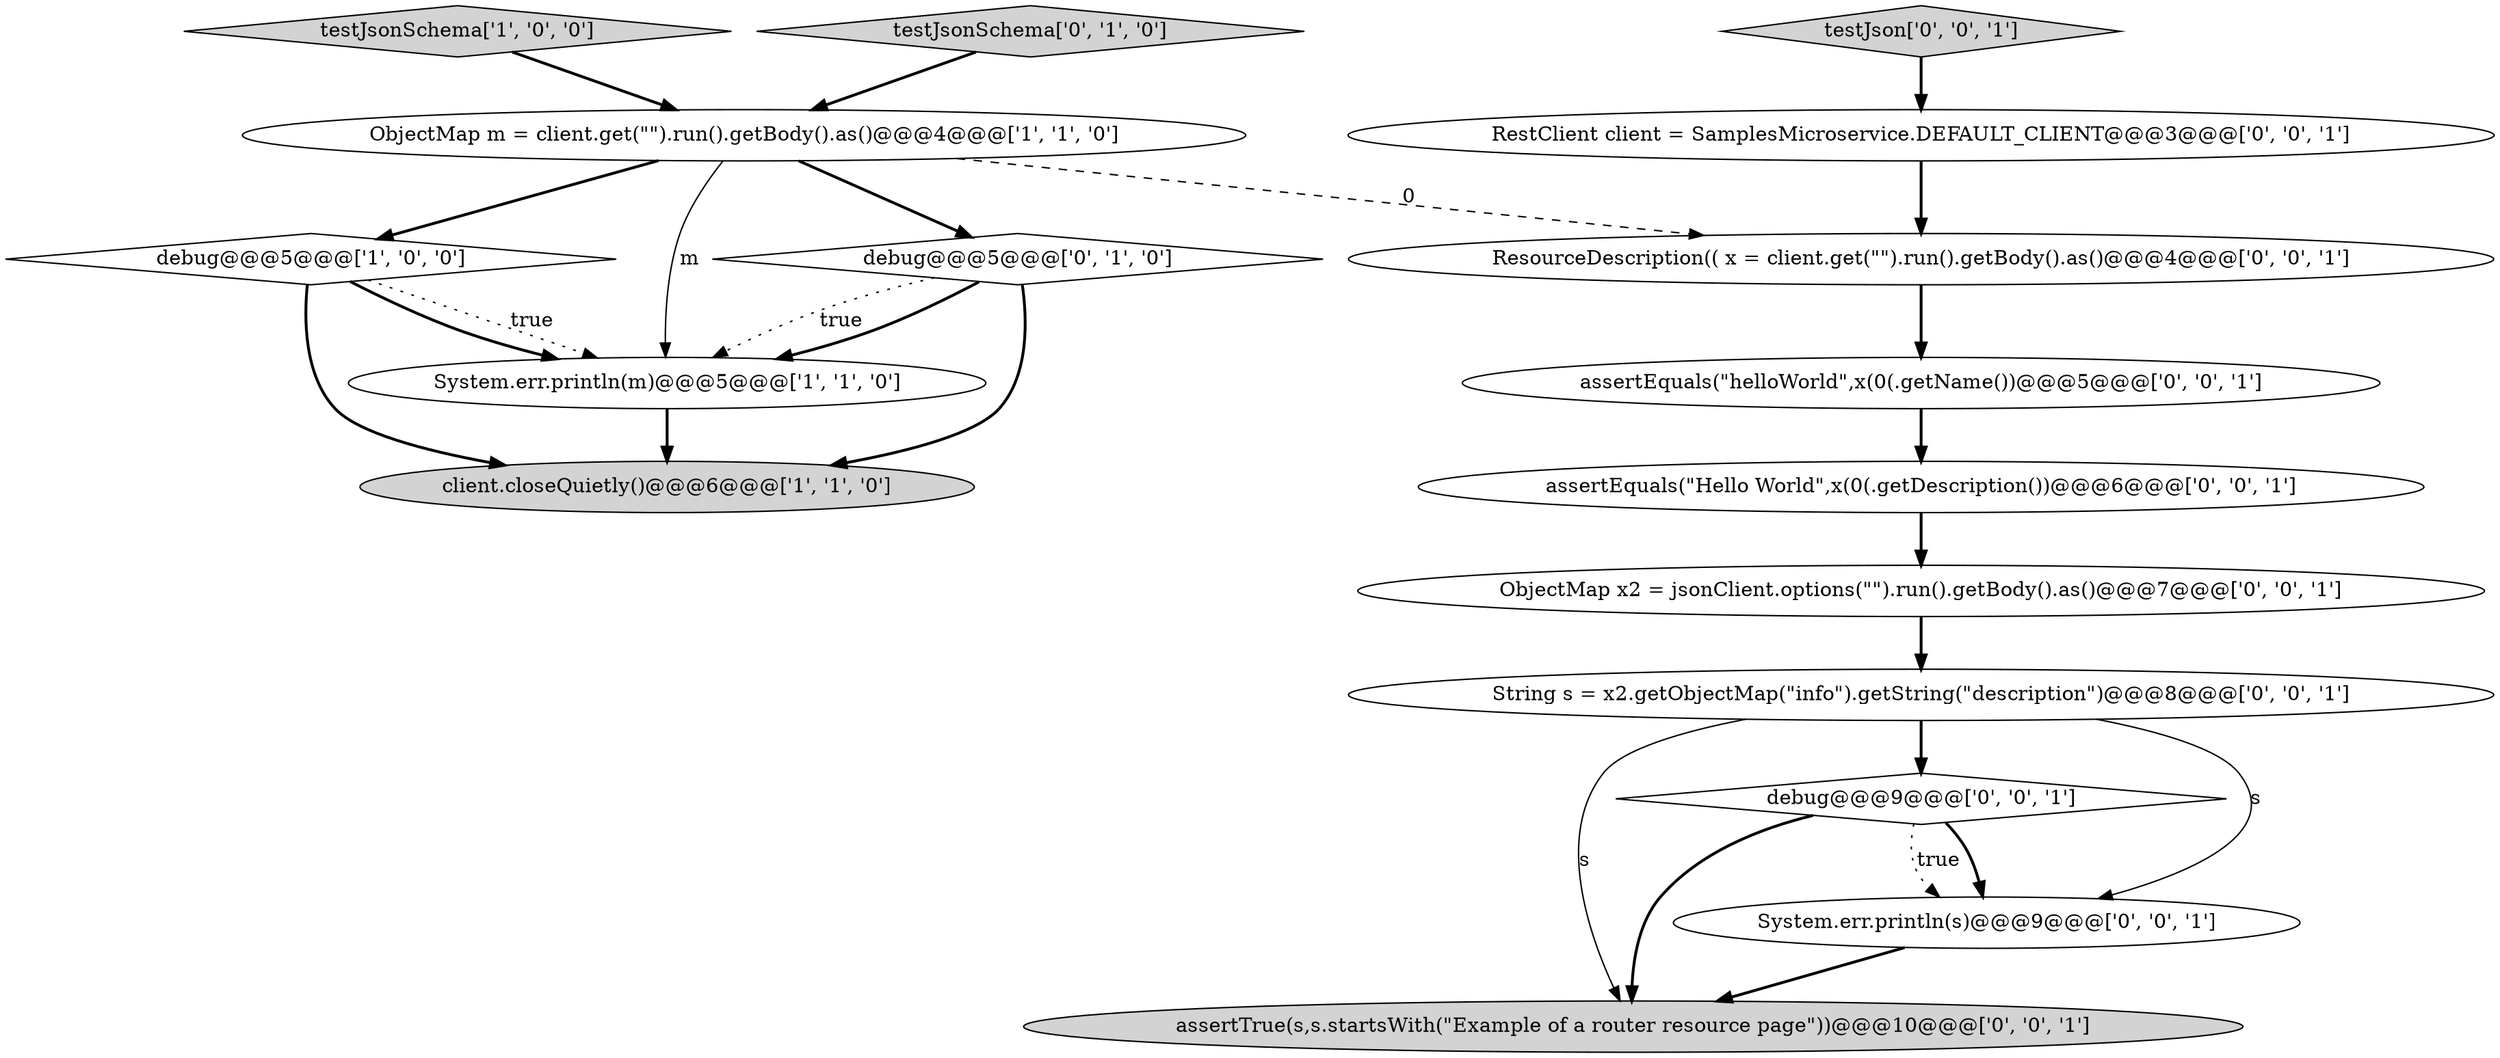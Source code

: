 digraph {
0 [style = filled, label = "testJsonSchema['1', '0', '0']", fillcolor = lightgray, shape = diamond image = "AAA0AAABBB1BBB"];
8 [style = filled, label = "assertEquals(\"helloWorld\",x(0(.getName())@@@5@@@['0', '0', '1']", fillcolor = white, shape = ellipse image = "AAA0AAABBB3BBB"];
3 [style = filled, label = "client.closeQuietly()@@@6@@@['1', '1', '0']", fillcolor = lightgray, shape = ellipse image = "AAA0AAABBB1BBB"];
11 [style = filled, label = "ObjectMap x2 = jsonClient.options(\"\").run().getBody().as()@@@7@@@['0', '0', '1']", fillcolor = white, shape = ellipse image = "AAA0AAABBB3BBB"];
6 [style = filled, label = "debug@@@5@@@['0', '1', '0']", fillcolor = white, shape = diamond image = "AAA0AAABBB2BBB"];
12 [style = filled, label = "String s = x2.getObjectMap(\"info\").getString(\"description\")@@@8@@@['0', '0', '1']", fillcolor = white, shape = ellipse image = "AAA0AAABBB3BBB"];
10 [style = filled, label = "RestClient client = SamplesMicroservice.DEFAULT_CLIENT@@@3@@@['0', '0', '1']", fillcolor = white, shape = ellipse image = "AAA0AAABBB3BBB"];
1 [style = filled, label = "debug@@@5@@@['1', '0', '0']", fillcolor = white, shape = diamond image = "AAA0AAABBB1BBB"];
4 [style = filled, label = "ObjectMap m = client.get(\"\").run().getBody().as()@@@4@@@['1', '1', '0']", fillcolor = white, shape = ellipse image = "AAA0AAABBB1BBB"];
15 [style = filled, label = "assertTrue(s,s.startsWith(\"Example of a router resource page\"))@@@10@@@['0', '0', '1']", fillcolor = lightgray, shape = ellipse image = "AAA0AAABBB3BBB"];
16 [style = filled, label = "assertEquals(\"Hello World\",x(0(.getDescription())@@@6@@@['0', '0', '1']", fillcolor = white, shape = ellipse image = "AAA0AAABBB3BBB"];
14 [style = filled, label = "debug@@@9@@@['0', '0', '1']", fillcolor = white, shape = diamond image = "AAA0AAABBB3BBB"];
5 [style = filled, label = "testJsonSchema['0', '1', '0']", fillcolor = lightgray, shape = diamond image = "AAA0AAABBB2BBB"];
7 [style = filled, label = "ResourceDescription(( x = client.get(\"\").run().getBody().as()@@@4@@@['0', '0', '1']", fillcolor = white, shape = ellipse image = "AAA0AAABBB3BBB"];
13 [style = filled, label = "System.err.println(s)@@@9@@@['0', '0', '1']", fillcolor = white, shape = ellipse image = "AAA0AAABBB3BBB"];
9 [style = filled, label = "testJson['0', '0', '1']", fillcolor = lightgray, shape = diamond image = "AAA0AAABBB3BBB"];
2 [style = filled, label = "System.err.println(m)@@@5@@@['1', '1', '0']", fillcolor = white, shape = ellipse image = "AAA0AAABBB1BBB"];
8->16 [style = bold, label=""];
4->6 [style = bold, label=""];
12->13 [style = solid, label="s"];
13->15 [style = bold, label=""];
7->8 [style = bold, label=""];
0->4 [style = bold, label=""];
11->12 [style = bold, label=""];
4->2 [style = solid, label="m"];
4->7 [style = dashed, label="0"];
12->14 [style = bold, label=""];
14->13 [style = bold, label=""];
5->4 [style = bold, label=""];
6->2 [style = bold, label=""];
4->1 [style = bold, label=""];
2->3 [style = bold, label=""];
10->7 [style = bold, label=""];
1->3 [style = bold, label=""];
14->13 [style = dotted, label="true"];
6->3 [style = bold, label=""];
12->15 [style = solid, label="s"];
1->2 [style = dotted, label="true"];
6->2 [style = dotted, label="true"];
16->11 [style = bold, label=""];
14->15 [style = bold, label=""];
1->2 [style = bold, label=""];
9->10 [style = bold, label=""];
}
